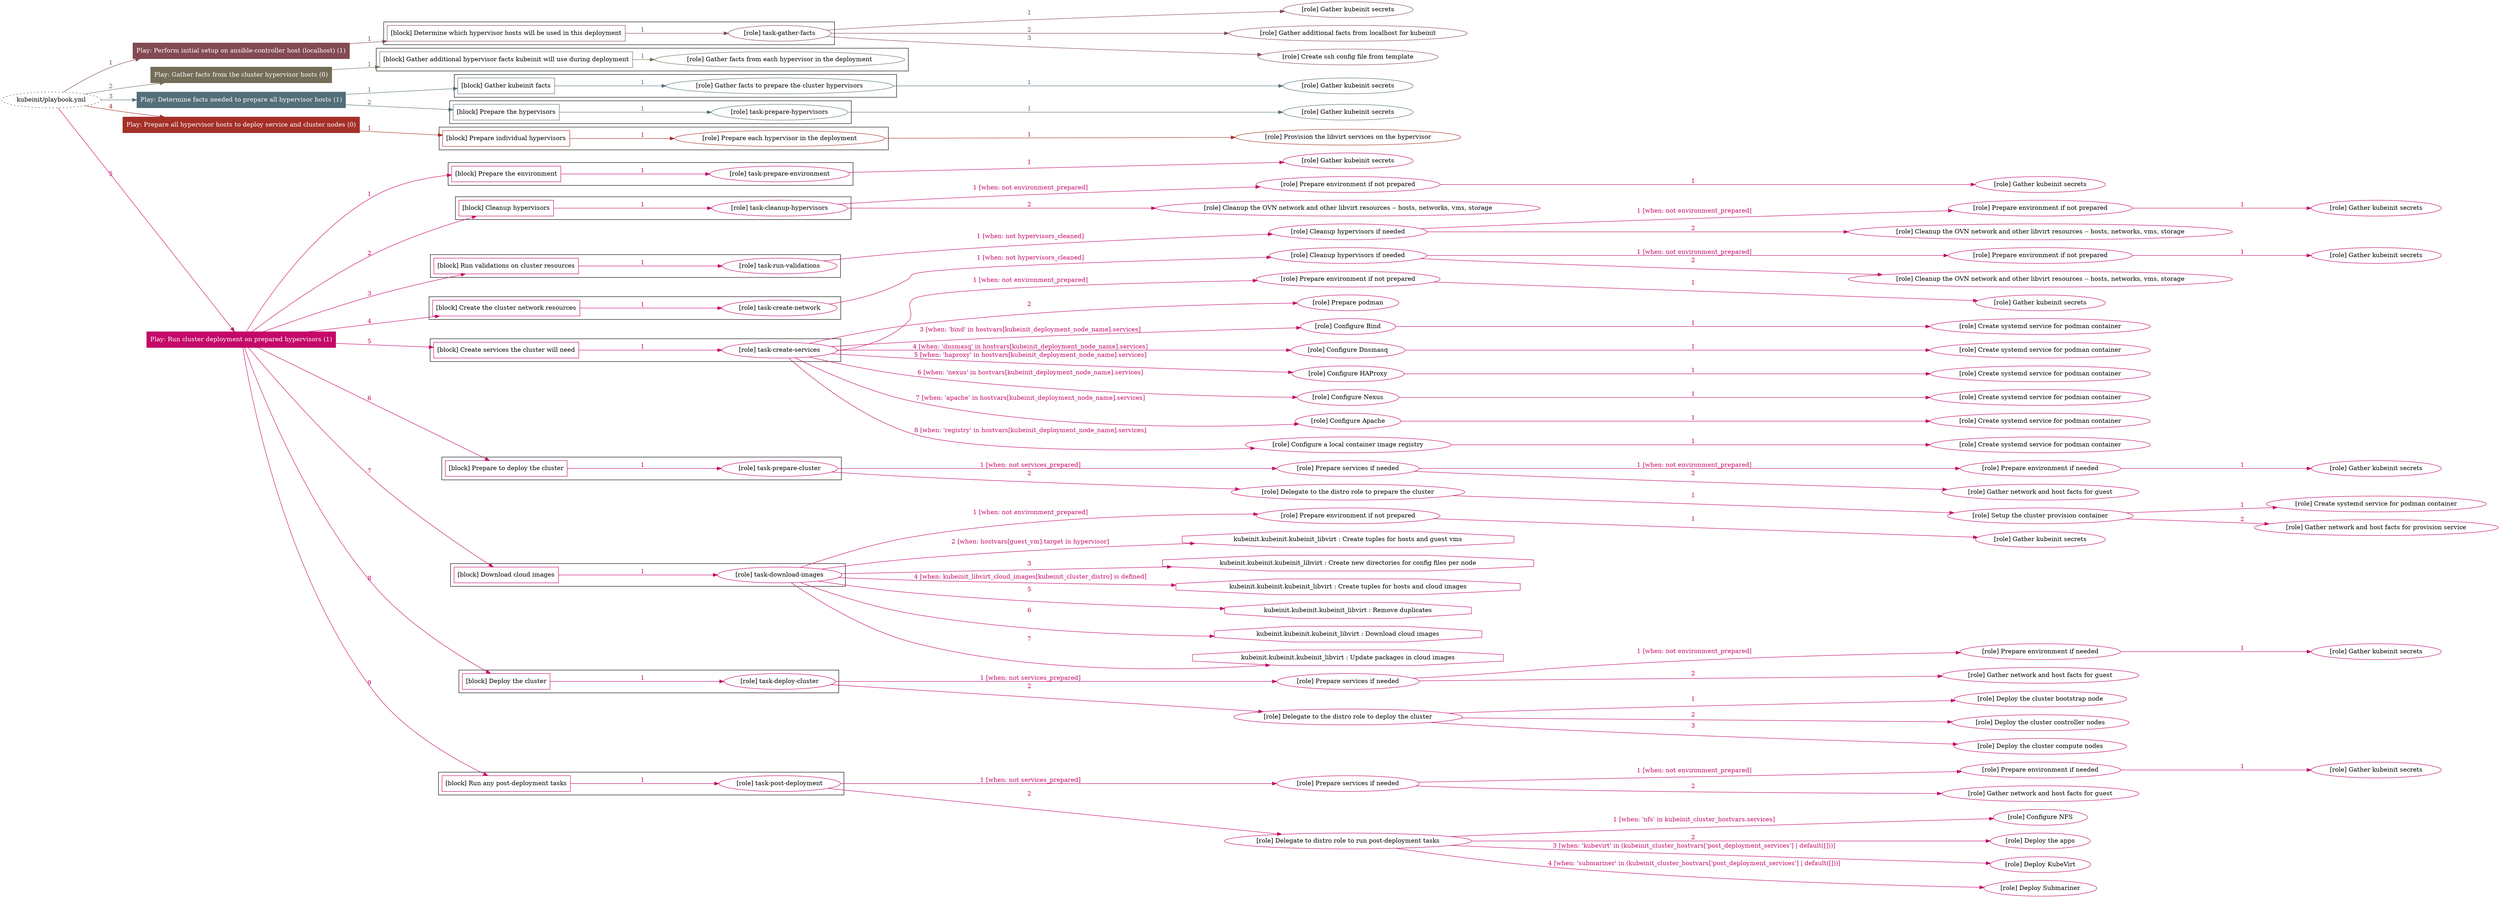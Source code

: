digraph {
	graph [concentrate=true ordering=in rankdir=LR ratio=fill]
	edge [esep=5 sep=10]
	"kubeinit/playbook.yml" [URL="/home/runner/work/kubeinit/kubeinit/kubeinit/playbook.yml" id=playbook_a8319658 style=dotted]
	play_ce2044de [label="Play: Perform initial setup on ansible-controller host (localhost) (1)" URL="/home/runner/work/kubeinit/kubeinit/kubeinit/playbook.yml" color="#824a52" fontcolor="#ffffff" id=play_ce2044de shape=box style=filled tooltip=localhost]
	"kubeinit/playbook.yml" -> play_ce2044de [label="1 " color="#824a52" fontcolor="#824a52" id=edge_8e8fc7b3 labeltooltip="1 " tooltip="1 "]
	subgraph "Gather kubeinit secrets" {
		role_154acb59 [label="[role] Gather kubeinit secrets" URL="/home/runner/.ansible/collections/ansible_collections/kubeinit/kubeinit/roles/kubeinit_prepare/tasks/build_hypervisors_group.yml" color="#824a52" id=role_154acb59 tooltip="Gather kubeinit secrets"]
	}
	subgraph "Gather additional facts from localhost for kubeinit" {
		role_2142cdc4 [label="[role] Gather additional facts from localhost for kubeinit" URL="/home/runner/.ansible/collections/ansible_collections/kubeinit/kubeinit/roles/kubeinit_prepare/tasks/build_hypervisors_group.yml" color="#824a52" id=role_2142cdc4 tooltip="Gather additional facts from localhost for kubeinit"]
	}
	subgraph "Create ssh config file from template" {
		role_c510638c [label="[role] Create ssh config file from template" URL="/home/runner/.ansible/collections/ansible_collections/kubeinit/kubeinit/roles/kubeinit_prepare/tasks/build_hypervisors_group.yml" color="#824a52" id=role_c510638c tooltip="Create ssh config file from template"]
	}
	subgraph "task-gather-facts" {
		role_179ae294 [label="[role] task-gather-facts" URL="/home/runner/work/kubeinit/kubeinit/kubeinit/playbook.yml" color="#824a52" id=role_179ae294 tooltip="task-gather-facts"]
		role_179ae294 -> role_154acb59 [label="1 " color="#824a52" fontcolor="#824a52" id=edge_28dcc471 labeltooltip="1 " tooltip="1 "]
		role_179ae294 -> role_2142cdc4 [label="2 " color="#824a52" fontcolor="#824a52" id=edge_727ce214 labeltooltip="2 " tooltip="2 "]
		role_179ae294 -> role_c510638c [label="3 " color="#824a52" fontcolor="#824a52" id=edge_dfc6981c labeltooltip="3 " tooltip="3 "]
	}
	subgraph "Play: Perform initial setup on ansible-controller host (localhost) (1)" {
		play_ce2044de -> block_f0dbaa6b [label=1 color="#824a52" fontcolor="#824a52" id=edge_ad22f305 labeltooltip=1 tooltip=1]
		subgraph cluster_block_f0dbaa6b {
			block_f0dbaa6b [label="[block] Determine which hypervisor hosts will be used in this deployment" URL="/home/runner/work/kubeinit/kubeinit/kubeinit/playbook.yml" color="#824a52" id=block_f0dbaa6b labeltooltip="Determine which hypervisor hosts will be used in this deployment" shape=box tooltip="Determine which hypervisor hosts will be used in this deployment"]
			block_f0dbaa6b -> role_179ae294 [label="1 " color="#824a52" fontcolor="#824a52" id=edge_9f761fff labeltooltip="1 " tooltip="1 "]
		}
	}
	play_2a5d3c04 [label="Play: Gather facts from the cluster hypervisor hosts (0)" URL="/home/runner/work/kubeinit/kubeinit/kubeinit/playbook.yml" color="#736d58" fontcolor="#ffffff" id=play_2a5d3c04 shape=box style=filled tooltip="Play: Gather facts from the cluster hypervisor hosts (0)"]
	"kubeinit/playbook.yml" -> play_2a5d3c04 [label="2 " color="#736d58" fontcolor="#736d58" id=edge_a93088ca labeltooltip="2 " tooltip="2 "]
	subgraph "Gather facts from each hypervisor in the deployment" {
		role_6cb91328 [label="[role] Gather facts from each hypervisor in the deployment" URL="/home/runner/work/kubeinit/kubeinit/kubeinit/playbook.yml" color="#736d58" id=role_6cb91328 tooltip="Gather facts from each hypervisor in the deployment"]
	}
	subgraph "Play: Gather facts from the cluster hypervisor hosts (0)" {
		play_2a5d3c04 -> block_9f47e522 [label=1 color="#736d58" fontcolor="#736d58" id=edge_2fe04a68 labeltooltip=1 tooltip=1]
		subgraph cluster_block_9f47e522 {
			block_9f47e522 [label="[block] Gather additional hypervisor facts kubeinit will use during deployment" URL="/home/runner/work/kubeinit/kubeinit/kubeinit/playbook.yml" color="#736d58" id=block_9f47e522 labeltooltip="Gather additional hypervisor facts kubeinit will use during deployment" shape=box tooltip="Gather additional hypervisor facts kubeinit will use during deployment"]
			block_9f47e522 -> role_6cb91328 [label="1 " color="#736d58" fontcolor="#736d58" id=edge_caf32636 labeltooltip="1 " tooltip="1 "]
		}
	}
	play_6b174697 [label="Play: Determine facts needed to prepare all hypervisor hosts (1)" URL="/home/runner/work/kubeinit/kubeinit/kubeinit/playbook.yml" color="#536f79" fontcolor="#ffffff" id=play_6b174697 shape=box style=filled tooltip=localhost]
	"kubeinit/playbook.yml" -> play_6b174697 [label="3 " color="#536f79" fontcolor="#536f79" id=edge_2b4d7ebf labeltooltip="3 " tooltip="3 "]
	subgraph "Gather kubeinit secrets" {
		role_c5af7490 [label="[role] Gather kubeinit secrets" URL="/home/runner/.ansible/collections/ansible_collections/kubeinit/kubeinit/roles/kubeinit_prepare/tasks/gather_kubeinit_facts.yml" color="#536f79" id=role_c5af7490 tooltip="Gather kubeinit secrets"]
	}
	subgraph "Gather facts to prepare the cluster hypervisors" {
		role_8397f008 [label="[role] Gather facts to prepare the cluster hypervisors" URL="/home/runner/work/kubeinit/kubeinit/kubeinit/playbook.yml" color="#536f79" id=role_8397f008 tooltip="Gather facts to prepare the cluster hypervisors"]
		role_8397f008 -> role_c5af7490 [label="1 " color="#536f79" fontcolor="#536f79" id=edge_701ad7ad labeltooltip="1 " tooltip="1 "]
	}
	subgraph "Gather kubeinit secrets" {
		role_8b384e0f [label="[role] Gather kubeinit secrets" URL="/home/runner/.ansible/collections/ansible_collections/kubeinit/kubeinit/roles/kubeinit_prepare/tasks/gather_kubeinit_facts.yml" color="#536f79" id=role_8b384e0f tooltip="Gather kubeinit secrets"]
	}
	subgraph "task-prepare-hypervisors" {
		role_4d5e2247 [label="[role] task-prepare-hypervisors" URL="/home/runner/work/kubeinit/kubeinit/kubeinit/playbook.yml" color="#536f79" id=role_4d5e2247 tooltip="task-prepare-hypervisors"]
		role_4d5e2247 -> role_8b384e0f [label="1 " color="#536f79" fontcolor="#536f79" id=edge_1c946c80 labeltooltip="1 " tooltip="1 "]
	}
	subgraph "Play: Determine facts needed to prepare all hypervisor hosts (1)" {
		play_6b174697 -> block_48ef286a [label=1 color="#536f79" fontcolor="#536f79" id=edge_235a7c99 labeltooltip=1 tooltip=1]
		subgraph cluster_block_48ef286a {
			block_48ef286a [label="[block] Gather kubeinit facts" URL="/home/runner/work/kubeinit/kubeinit/kubeinit/playbook.yml" color="#536f79" id=block_48ef286a labeltooltip="Gather kubeinit facts" shape=box tooltip="Gather kubeinit facts"]
			block_48ef286a -> role_8397f008 [label="1 " color="#536f79" fontcolor="#536f79" id=edge_cc8dd76d labeltooltip="1 " tooltip="1 "]
		}
		play_6b174697 -> block_1f33146d [label=2 color="#536f79" fontcolor="#536f79" id=edge_50e71080 labeltooltip=2 tooltip=2]
		subgraph cluster_block_1f33146d {
			block_1f33146d [label="[block] Prepare the hypervisors" URL="/home/runner/work/kubeinit/kubeinit/kubeinit/playbook.yml" color="#536f79" id=block_1f33146d labeltooltip="Prepare the hypervisors" shape=box tooltip="Prepare the hypervisors"]
			block_1f33146d -> role_4d5e2247 [label="1 " color="#536f79" fontcolor="#536f79" id=edge_66210ba2 labeltooltip="1 " tooltip="1 "]
		}
	}
	play_d2be0dc9 [label="Play: Prepare all hypervisor hosts to deploy service and cluster nodes (0)" URL="/home/runner/work/kubeinit/kubeinit/kubeinit/playbook.yml" color="#a43028" fontcolor="#ffffff" id=play_d2be0dc9 shape=box style=filled tooltip="Play: Prepare all hypervisor hosts to deploy service and cluster nodes (0)"]
	"kubeinit/playbook.yml" -> play_d2be0dc9 [label="4 " color="#a43028" fontcolor="#a43028" id=edge_4154f02c labeltooltip="4 " tooltip="4 "]
	subgraph "Provision the libvirt services on the hypervisor" {
		role_69637685 [label="[role] Provision the libvirt services on the hypervisor" URL="/home/runner/.ansible/collections/ansible_collections/kubeinit/kubeinit/roles/kubeinit_prepare/tasks/prepare_hypervisor.yml" color="#a43028" id=role_69637685 tooltip="Provision the libvirt services on the hypervisor"]
	}
	subgraph "Prepare each hypervisor in the deployment" {
		role_6142aead [label="[role] Prepare each hypervisor in the deployment" URL="/home/runner/work/kubeinit/kubeinit/kubeinit/playbook.yml" color="#a43028" id=role_6142aead tooltip="Prepare each hypervisor in the deployment"]
		role_6142aead -> role_69637685 [label="1 " color="#a43028" fontcolor="#a43028" id=edge_f4225f76 labeltooltip="1 " tooltip="1 "]
	}
	subgraph "Play: Prepare all hypervisor hosts to deploy service and cluster nodes (0)" {
		play_d2be0dc9 -> block_e9a5c2f8 [label=1 color="#a43028" fontcolor="#a43028" id=edge_7a84cd0c labeltooltip=1 tooltip=1]
		subgraph cluster_block_e9a5c2f8 {
			block_e9a5c2f8 [label="[block] Prepare individual hypervisors" URL="/home/runner/work/kubeinit/kubeinit/kubeinit/playbook.yml" color="#a43028" id=block_e9a5c2f8 labeltooltip="Prepare individual hypervisors" shape=box tooltip="Prepare individual hypervisors"]
			block_e9a5c2f8 -> role_6142aead [label="1 " color="#a43028" fontcolor="#a43028" id=edge_89ea091c labeltooltip="1 " tooltip="1 "]
		}
	}
	play_08a31c07 [label="Play: Run cluster deployment on prepared hypervisors (1)" URL="/home/runner/work/kubeinit/kubeinit/kubeinit/playbook.yml" color="#c40869" fontcolor="#ffffff" id=play_08a31c07 shape=box style=filled tooltip=localhost]
	"kubeinit/playbook.yml" -> play_08a31c07 [label="5 " color="#c40869" fontcolor="#c40869" id=edge_6b9d34bb labeltooltip="5 " tooltip="5 "]
	subgraph "Gather kubeinit secrets" {
		role_e310792b [label="[role] Gather kubeinit secrets" URL="/home/runner/.ansible/collections/ansible_collections/kubeinit/kubeinit/roles/kubeinit_prepare/tasks/gather_kubeinit_facts.yml" color="#c40869" id=role_e310792b tooltip="Gather kubeinit secrets"]
	}
	subgraph "task-prepare-environment" {
		role_1e28feb4 [label="[role] task-prepare-environment" URL="/home/runner/work/kubeinit/kubeinit/kubeinit/playbook.yml" color="#c40869" id=role_1e28feb4 tooltip="task-prepare-environment"]
		role_1e28feb4 -> role_e310792b [label="1 " color="#c40869" fontcolor="#c40869" id=edge_0cba9b41 labeltooltip="1 " tooltip="1 "]
	}
	subgraph "Gather kubeinit secrets" {
		role_9bdc3a7c [label="[role] Gather kubeinit secrets" URL="/home/runner/.ansible/collections/ansible_collections/kubeinit/kubeinit/roles/kubeinit_prepare/tasks/gather_kubeinit_facts.yml" color="#c40869" id=role_9bdc3a7c tooltip="Gather kubeinit secrets"]
	}
	subgraph "Prepare environment if not prepared" {
		role_242cf718 [label="[role] Prepare environment if not prepared" URL="/home/runner/.ansible/collections/ansible_collections/kubeinit/kubeinit/roles/kubeinit_prepare/tasks/cleanup_hypervisors.yml" color="#c40869" id=role_242cf718 tooltip="Prepare environment if not prepared"]
		role_242cf718 -> role_9bdc3a7c [label="1 " color="#c40869" fontcolor="#c40869" id=edge_479c0c56 labeltooltip="1 " tooltip="1 "]
	}
	subgraph "Cleanup the OVN network and other libvirt resources -- hosts, networks, vms, storage" {
		role_d249e1f6 [label="[role] Cleanup the OVN network and other libvirt resources -- hosts, networks, vms, storage" URL="/home/runner/.ansible/collections/ansible_collections/kubeinit/kubeinit/roles/kubeinit_prepare/tasks/cleanup_hypervisors.yml" color="#c40869" id=role_d249e1f6 tooltip="Cleanup the OVN network and other libvirt resources -- hosts, networks, vms, storage"]
	}
	subgraph "task-cleanup-hypervisors" {
		role_de1b7d41 [label="[role] task-cleanup-hypervisors" URL="/home/runner/work/kubeinit/kubeinit/kubeinit/playbook.yml" color="#c40869" id=role_de1b7d41 tooltip="task-cleanup-hypervisors"]
		role_de1b7d41 -> role_242cf718 [label="1 [when: not environment_prepared]" color="#c40869" fontcolor="#c40869" id=edge_62438613 labeltooltip="1 [when: not environment_prepared]" tooltip="1 [when: not environment_prepared]"]
		role_de1b7d41 -> role_d249e1f6 [label="2 " color="#c40869" fontcolor="#c40869" id=edge_61eb42b9 labeltooltip="2 " tooltip="2 "]
	}
	subgraph "Gather kubeinit secrets" {
		role_99d4d89b [label="[role] Gather kubeinit secrets" URL="/home/runner/.ansible/collections/ansible_collections/kubeinit/kubeinit/roles/kubeinit_prepare/tasks/gather_kubeinit_facts.yml" color="#c40869" id=role_99d4d89b tooltip="Gather kubeinit secrets"]
	}
	subgraph "Prepare environment if not prepared" {
		role_3ef7952e [label="[role] Prepare environment if not prepared" URL="/home/runner/.ansible/collections/ansible_collections/kubeinit/kubeinit/roles/kubeinit_prepare/tasks/cleanup_hypervisors.yml" color="#c40869" id=role_3ef7952e tooltip="Prepare environment if not prepared"]
		role_3ef7952e -> role_99d4d89b [label="1 " color="#c40869" fontcolor="#c40869" id=edge_5e099c54 labeltooltip="1 " tooltip="1 "]
	}
	subgraph "Cleanup the OVN network and other libvirt resources -- hosts, networks, vms, storage" {
		role_e129d252 [label="[role] Cleanup the OVN network and other libvirt resources -- hosts, networks, vms, storage" URL="/home/runner/.ansible/collections/ansible_collections/kubeinit/kubeinit/roles/kubeinit_prepare/tasks/cleanup_hypervisors.yml" color="#c40869" id=role_e129d252 tooltip="Cleanup the OVN network and other libvirt resources -- hosts, networks, vms, storage"]
	}
	subgraph "Cleanup hypervisors if needed" {
		role_fca51dc4 [label="[role] Cleanup hypervisors if needed" URL="/home/runner/.ansible/collections/ansible_collections/kubeinit/kubeinit/roles/kubeinit_validations/tasks/main.yml" color="#c40869" id=role_fca51dc4 tooltip="Cleanup hypervisors if needed"]
		role_fca51dc4 -> role_3ef7952e [label="1 [when: not environment_prepared]" color="#c40869" fontcolor="#c40869" id=edge_77f0c025 labeltooltip="1 [when: not environment_prepared]" tooltip="1 [when: not environment_prepared]"]
		role_fca51dc4 -> role_e129d252 [label="2 " color="#c40869" fontcolor="#c40869" id=edge_31b66d30 labeltooltip="2 " tooltip="2 "]
	}
	subgraph "task-run-validations" {
		role_23281e7d [label="[role] task-run-validations" URL="/home/runner/work/kubeinit/kubeinit/kubeinit/playbook.yml" color="#c40869" id=role_23281e7d tooltip="task-run-validations"]
		role_23281e7d -> role_fca51dc4 [label="1 [when: not hypervisors_cleaned]" color="#c40869" fontcolor="#c40869" id=edge_35e42dcd labeltooltip="1 [when: not hypervisors_cleaned]" tooltip="1 [when: not hypervisors_cleaned]"]
	}
	subgraph "Gather kubeinit secrets" {
		role_0c7e0f8e [label="[role] Gather kubeinit secrets" URL="/home/runner/.ansible/collections/ansible_collections/kubeinit/kubeinit/roles/kubeinit_prepare/tasks/gather_kubeinit_facts.yml" color="#c40869" id=role_0c7e0f8e tooltip="Gather kubeinit secrets"]
	}
	subgraph "Prepare environment if not prepared" {
		role_47b3fbbb [label="[role] Prepare environment if not prepared" URL="/home/runner/.ansible/collections/ansible_collections/kubeinit/kubeinit/roles/kubeinit_prepare/tasks/cleanup_hypervisors.yml" color="#c40869" id=role_47b3fbbb tooltip="Prepare environment if not prepared"]
		role_47b3fbbb -> role_0c7e0f8e [label="1 " color="#c40869" fontcolor="#c40869" id=edge_ef41a47f labeltooltip="1 " tooltip="1 "]
	}
	subgraph "Cleanup the OVN network and other libvirt resources -- hosts, networks, vms, storage" {
		role_13ff6315 [label="[role] Cleanup the OVN network and other libvirt resources -- hosts, networks, vms, storage" URL="/home/runner/.ansible/collections/ansible_collections/kubeinit/kubeinit/roles/kubeinit_prepare/tasks/cleanup_hypervisors.yml" color="#c40869" id=role_13ff6315 tooltip="Cleanup the OVN network and other libvirt resources -- hosts, networks, vms, storage"]
	}
	subgraph "Cleanup hypervisors if needed" {
		role_5ecc974d [label="[role] Cleanup hypervisors if needed" URL="/home/runner/.ansible/collections/ansible_collections/kubeinit/kubeinit/roles/kubeinit_libvirt/tasks/create_network.yml" color="#c40869" id=role_5ecc974d tooltip="Cleanup hypervisors if needed"]
		role_5ecc974d -> role_47b3fbbb [label="1 [when: not environment_prepared]" color="#c40869" fontcolor="#c40869" id=edge_cb5adc95 labeltooltip="1 [when: not environment_prepared]" tooltip="1 [when: not environment_prepared]"]
		role_5ecc974d -> role_13ff6315 [label="2 " color="#c40869" fontcolor="#c40869" id=edge_e52ae63d labeltooltip="2 " tooltip="2 "]
	}
	subgraph "task-create-network" {
		role_c5675e82 [label="[role] task-create-network" URL="/home/runner/work/kubeinit/kubeinit/kubeinit/playbook.yml" color="#c40869" id=role_c5675e82 tooltip="task-create-network"]
		role_c5675e82 -> role_5ecc974d [label="1 [when: not hypervisors_cleaned]" color="#c40869" fontcolor="#c40869" id=edge_88503303 labeltooltip="1 [when: not hypervisors_cleaned]" tooltip="1 [when: not hypervisors_cleaned]"]
	}
	subgraph "Gather kubeinit secrets" {
		role_88f99e12 [label="[role] Gather kubeinit secrets" URL="/home/runner/.ansible/collections/ansible_collections/kubeinit/kubeinit/roles/kubeinit_prepare/tasks/gather_kubeinit_facts.yml" color="#c40869" id=role_88f99e12 tooltip="Gather kubeinit secrets"]
	}
	subgraph "Prepare environment if not prepared" {
		role_4b8aa283 [label="[role] Prepare environment if not prepared" URL="/home/runner/.ansible/collections/ansible_collections/kubeinit/kubeinit/roles/kubeinit_services/tasks/main.yml" color="#c40869" id=role_4b8aa283 tooltip="Prepare environment if not prepared"]
		role_4b8aa283 -> role_88f99e12 [label="1 " color="#c40869" fontcolor="#c40869" id=edge_c23abafe labeltooltip="1 " tooltip="1 "]
	}
	subgraph "Prepare podman" {
		role_cbfeef13 [label="[role] Prepare podman" URL="/home/runner/.ansible/collections/ansible_collections/kubeinit/kubeinit/roles/kubeinit_services/tasks/00_create_service_pod.yml" color="#c40869" id=role_cbfeef13 tooltip="Prepare podman"]
	}
	subgraph "Create systemd service for podman container" {
		role_848582f9 [label="[role] Create systemd service for podman container" URL="/home/runner/.ansible/collections/ansible_collections/kubeinit/kubeinit/roles/kubeinit_bind/tasks/main.yml" color="#c40869" id=role_848582f9 tooltip="Create systemd service for podman container"]
	}
	subgraph "Configure Bind" {
		role_c292b92d [label="[role] Configure Bind" URL="/home/runner/.ansible/collections/ansible_collections/kubeinit/kubeinit/roles/kubeinit_services/tasks/start_services_containers.yml" color="#c40869" id=role_c292b92d tooltip="Configure Bind"]
		role_c292b92d -> role_848582f9 [label="1 " color="#c40869" fontcolor="#c40869" id=edge_48cb0688 labeltooltip="1 " tooltip="1 "]
	}
	subgraph "Create systemd service for podman container" {
		role_e2079eb8 [label="[role] Create systemd service for podman container" URL="/home/runner/.ansible/collections/ansible_collections/kubeinit/kubeinit/roles/kubeinit_dnsmasq/tasks/main.yml" color="#c40869" id=role_e2079eb8 tooltip="Create systemd service for podman container"]
	}
	subgraph "Configure Dnsmasq" {
		role_92220c69 [label="[role] Configure Dnsmasq" URL="/home/runner/.ansible/collections/ansible_collections/kubeinit/kubeinit/roles/kubeinit_services/tasks/start_services_containers.yml" color="#c40869" id=role_92220c69 tooltip="Configure Dnsmasq"]
		role_92220c69 -> role_e2079eb8 [label="1 " color="#c40869" fontcolor="#c40869" id=edge_2826fae7 labeltooltip="1 " tooltip="1 "]
	}
	subgraph "Create systemd service for podman container" {
		role_4dbb90f0 [label="[role] Create systemd service for podman container" URL="/home/runner/.ansible/collections/ansible_collections/kubeinit/kubeinit/roles/kubeinit_haproxy/tasks/main.yml" color="#c40869" id=role_4dbb90f0 tooltip="Create systemd service for podman container"]
	}
	subgraph "Configure HAProxy" {
		role_311bfd5e [label="[role] Configure HAProxy" URL="/home/runner/.ansible/collections/ansible_collections/kubeinit/kubeinit/roles/kubeinit_services/tasks/start_services_containers.yml" color="#c40869" id=role_311bfd5e tooltip="Configure HAProxy"]
		role_311bfd5e -> role_4dbb90f0 [label="1 " color="#c40869" fontcolor="#c40869" id=edge_4f283481 labeltooltip="1 " tooltip="1 "]
	}
	subgraph "Create systemd service for podman container" {
		role_3f972079 [label="[role] Create systemd service for podman container" URL="/home/runner/.ansible/collections/ansible_collections/kubeinit/kubeinit/roles/kubeinit_nexus/tasks/main.yml" color="#c40869" id=role_3f972079 tooltip="Create systemd service for podman container"]
	}
	subgraph "Configure Nexus" {
		role_35303992 [label="[role] Configure Nexus" URL="/home/runner/.ansible/collections/ansible_collections/kubeinit/kubeinit/roles/kubeinit_services/tasks/start_services_containers.yml" color="#c40869" id=role_35303992 tooltip="Configure Nexus"]
		role_35303992 -> role_3f972079 [label="1 " color="#c40869" fontcolor="#c40869" id=edge_7e990114 labeltooltip="1 " tooltip="1 "]
	}
	subgraph "Create systemd service for podman container" {
		role_ef068381 [label="[role] Create systemd service for podman container" URL="/home/runner/.ansible/collections/ansible_collections/kubeinit/kubeinit/roles/kubeinit_apache/tasks/main.yml" color="#c40869" id=role_ef068381 tooltip="Create systemd service for podman container"]
	}
	subgraph "Configure Apache" {
		role_020a4edc [label="[role] Configure Apache" URL="/home/runner/.ansible/collections/ansible_collections/kubeinit/kubeinit/roles/kubeinit_services/tasks/start_services_containers.yml" color="#c40869" id=role_020a4edc tooltip="Configure Apache"]
		role_020a4edc -> role_ef068381 [label="1 " color="#c40869" fontcolor="#c40869" id=edge_b4c7e264 labeltooltip="1 " tooltip="1 "]
	}
	subgraph "Create systemd service for podman container" {
		role_91f34fd1 [label="[role] Create systemd service for podman container" URL="/home/runner/.ansible/collections/ansible_collections/kubeinit/kubeinit/roles/kubeinit_registry/tasks/main.yml" color="#c40869" id=role_91f34fd1 tooltip="Create systemd service for podman container"]
	}
	subgraph "Configure a local container image registry" {
		role_c6bcf898 [label="[role] Configure a local container image registry" URL="/home/runner/.ansible/collections/ansible_collections/kubeinit/kubeinit/roles/kubeinit_services/tasks/start_services_containers.yml" color="#c40869" id=role_c6bcf898 tooltip="Configure a local container image registry"]
		role_c6bcf898 -> role_91f34fd1 [label="1 " color="#c40869" fontcolor="#c40869" id=edge_abfce261 labeltooltip="1 " tooltip="1 "]
	}
	subgraph "task-create-services" {
		role_b4a587d8 [label="[role] task-create-services" URL="/home/runner/work/kubeinit/kubeinit/kubeinit/playbook.yml" color="#c40869" id=role_b4a587d8 tooltip="task-create-services"]
		role_b4a587d8 -> role_4b8aa283 [label="1 [when: not environment_prepared]" color="#c40869" fontcolor="#c40869" id=edge_55d6f397 labeltooltip="1 [when: not environment_prepared]" tooltip="1 [when: not environment_prepared]"]
		role_b4a587d8 -> role_cbfeef13 [label="2 " color="#c40869" fontcolor="#c40869" id=edge_cad10028 labeltooltip="2 " tooltip="2 "]
		role_b4a587d8 -> role_c292b92d [label="3 [when: 'bind' in hostvars[kubeinit_deployment_node_name].services]" color="#c40869" fontcolor="#c40869" id=edge_9a6d9e2a labeltooltip="3 [when: 'bind' in hostvars[kubeinit_deployment_node_name].services]" tooltip="3 [when: 'bind' in hostvars[kubeinit_deployment_node_name].services]"]
		role_b4a587d8 -> role_92220c69 [label="4 [when: 'dnsmasq' in hostvars[kubeinit_deployment_node_name].services]" color="#c40869" fontcolor="#c40869" id=edge_ca4f3f26 labeltooltip="4 [when: 'dnsmasq' in hostvars[kubeinit_deployment_node_name].services]" tooltip="4 [when: 'dnsmasq' in hostvars[kubeinit_deployment_node_name].services]"]
		role_b4a587d8 -> role_311bfd5e [label="5 [when: 'haproxy' in hostvars[kubeinit_deployment_node_name].services]" color="#c40869" fontcolor="#c40869" id=edge_f6bf5a57 labeltooltip="5 [when: 'haproxy' in hostvars[kubeinit_deployment_node_name].services]" tooltip="5 [when: 'haproxy' in hostvars[kubeinit_deployment_node_name].services]"]
		role_b4a587d8 -> role_35303992 [label="6 [when: 'nexus' in hostvars[kubeinit_deployment_node_name].services]" color="#c40869" fontcolor="#c40869" id=edge_9d2cb936 labeltooltip="6 [when: 'nexus' in hostvars[kubeinit_deployment_node_name].services]" tooltip="6 [when: 'nexus' in hostvars[kubeinit_deployment_node_name].services]"]
		role_b4a587d8 -> role_020a4edc [label="7 [when: 'apache' in hostvars[kubeinit_deployment_node_name].services]" color="#c40869" fontcolor="#c40869" id=edge_8ec0aacc labeltooltip="7 [when: 'apache' in hostvars[kubeinit_deployment_node_name].services]" tooltip="7 [when: 'apache' in hostvars[kubeinit_deployment_node_name].services]"]
		role_b4a587d8 -> role_c6bcf898 [label="8 [when: 'registry' in hostvars[kubeinit_deployment_node_name].services]" color="#c40869" fontcolor="#c40869" id=edge_254d0cc0 labeltooltip="8 [when: 'registry' in hostvars[kubeinit_deployment_node_name].services]" tooltip="8 [when: 'registry' in hostvars[kubeinit_deployment_node_name].services]"]
	}
	subgraph "Gather kubeinit secrets" {
		role_e545c6ee [label="[role] Gather kubeinit secrets" URL="/home/runner/.ansible/collections/ansible_collections/kubeinit/kubeinit/roles/kubeinit_prepare/tasks/gather_kubeinit_facts.yml" color="#c40869" id=role_e545c6ee tooltip="Gather kubeinit secrets"]
	}
	subgraph "Prepare environment if needed" {
		role_25223fa0 [label="[role] Prepare environment if needed" URL="/home/runner/.ansible/collections/ansible_collections/kubeinit/kubeinit/roles/kubeinit_services/tasks/prepare_services.yml" color="#c40869" id=role_25223fa0 tooltip="Prepare environment if needed"]
		role_25223fa0 -> role_e545c6ee [label="1 " color="#c40869" fontcolor="#c40869" id=edge_964fe4b9 labeltooltip="1 " tooltip="1 "]
	}
	subgraph "Gather network and host facts for guest" {
		role_fa1bfd1b [label="[role] Gather network and host facts for guest" URL="/home/runner/.ansible/collections/ansible_collections/kubeinit/kubeinit/roles/kubeinit_services/tasks/prepare_services.yml" color="#c40869" id=role_fa1bfd1b tooltip="Gather network and host facts for guest"]
	}
	subgraph "Prepare services if needed" {
		role_a70aaae6 [label="[role] Prepare services if needed" URL="/home/runner/.ansible/collections/ansible_collections/kubeinit/kubeinit/roles/kubeinit_prepare/tasks/prepare_cluster.yml" color="#c40869" id=role_a70aaae6 tooltip="Prepare services if needed"]
		role_a70aaae6 -> role_25223fa0 [label="1 [when: not environment_prepared]" color="#c40869" fontcolor="#c40869" id=edge_4b8834fc labeltooltip="1 [when: not environment_prepared]" tooltip="1 [when: not environment_prepared]"]
		role_a70aaae6 -> role_fa1bfd1b [label="2 " color="#c40869" fontcolor="#c40869" id=edge_88b82e7c labeltooltip="2 " tooltip="2 "]
	}
	subgraph "Create systemd service for podman container" {
		role_03ce6d51 [label="[role] Create systemd service for podman container" URL="/home/runner/.ansible/collections/ansible_collections/kubeinit/kubeinit/roles/kubeinit_services/tasks/create_provision_container.yml" color="#c40869" id=role_03ce6d51 tooltip="Create systemd service for podman container"]
	}
	subgraph "Gather network and host facts for provision service" {
		role_556f1993 [label="[role] Gather network and host facts for provision service" URL="/home/runner/.ansible/collections/ansible_collections/kubeinit/kubeinit/roles/kubeinit_services/tasks/create_provision_container.yml" color="#c40869" id=role_556f1993 tooltip="Gather network and host facts for provision service"]
	}
	subgraph "Setup the cluster provision container" {
		role_6bb181bf [label="[role] Setup the cluster provision container" URL="/home/runner/.ansible/collections/ansible_collections/kubeinit/kubeinit/roles/kubeinit_okd/tasks/prepare_cluster.yml" color="#c40869" id=role_6bb181bf tooltip="Setup the cluster provision container"]
		role_6bb181bf -> role_03ce6d51 [label="1 " color="#c40869" fontcolor="#c40869" id=edge_7834c8d1 labeltooltip="1 " tooltip="1 "]
		role_6bb181bf -> role_556f1993 [label="2 " color="#c40869" fontcolor="#c40869" id=edge_b170599f labeltooltip="2 " tooltip="2 "]
	}
	subgraph "Delegate to the distro role to prepare the cluster" {
		role_35a9a727 [label="[role] Delegate to the distro role to prepare the cluster" URL="/home/runner/.ansible/collections/ansible_collections/kubeinit/kubeinit/roles/kubeinit_prepare/tasks/prepare_cluster.yml" color="#c40869" id=role_35a9a727 tooltip="Delegate to the distro role to prepare the cluster"]
		role_35a9a727 -> role_6bb181bf [label="1 " color="#c40869" fontcolor="#c40869" id=edge_dcef4181 labeltooltip="1 " tooltip="1 "]
	}
	subgraph "task-prepare-cluster" {
		role_d089569b [label="[role] task-prepare-cluster" URL="/home/runner/work/kubeinit/kubeinit/kubeinit/playbook.yml" color="#c40869" id=role_d089569b tooltip="task-prepare-cluster"]
		role_d089569b -> role_a70aaae6 [label="1 [when: not services_prepared]" color="#c40869" fontcolor="#c40869" id=edge_3147f427 labeltooltip="1 [when: not services_prepared]" tooltip="1 [when: not services_prepared]"]
		role_d089569b -> role_35a9a727 [label="2 " color="#c40869" fontcolor="#c40869" id=edge_d3cf363d labeltooltip="2 " tooltip="2 "]
	}
	subgraph "Gather kubeinit secrets" {
		role_8e91b62a [label="[role] Gather kubeinit secrets" URL="/home/runner/.ansible/collections/ansible_collections/kubeinit/kubeinit/roles/kubeinit_prepare/tasks/gather_kubeinit_facts.yml" color="#c40869" id=role_8e91b62a tooltip="Gather kubeinit secrets"]
	}
	subgraph "Prepare environment if not prepared" {
		role_7a034fae [label="[role] Prepare environment if not prepared" URL="/home/runner/.ansible/collections/ansible_collections/kubeinit/kubeinit/roles/kubeinit_libvirt/tasks/download_cloud_images.yml" color="#c40869" id=role_7a034fae tooltip="Prepare environment if not prepared"]
		role_7a034fae -> role_8e91b62a [label="1 " color="#c40869" fontcolor="#c40869" id=edge_0ea60cb2 labeltooltip="1 " tooltip="1 "]
	}
	subgraph "task-download-images" {
		role_44a43c8f [label="[role] task-download-images" URL="/home/runner/work/kubeinit/kubeinit/kubeinit/playbook.yml" color="#c40869" id=role_44a43c8f tooltip="task-download-images"]
		role_44a43c8f -> role_7a034fae [label="1 [when: not environment_prepared]" color="#c40869" fontcolor="#c40869" id=edge_9585101a labeltooltip="1 [when: not environment_prepared]" tooltip="1 [when: not environment_prepared]"]
		task_64adf201 [label="kubeinit.kubeinit.kubeinit_libvirt : Create tuples for hosts and guest vms" URL="/home/runner/.ansible/collections/ansible_collections/kubeinit/kubeinit/roles/kubeinit_libvirt/tasks/download_cloud_images.yml" color="#c40869" id=task_64adf201 shape=octagon tooltip="kubeinit.kubeinit.kubeinit_libvirt : Create tuples for hosts and guest vms"]
		role_44a43c8f -> task_64adf201 [label="2 [when: hostvars[guest_vm].target in hypervisor]" color="#c40869" fontcolor="#c40869" id=edge_ff7b0f2e labeltooltip="2 [when: hostvars[guest_vm].target in hypervisor]" tooltip="2 [when: hostvars[guest_vm].target in hypervisor]"]
		task_6d29a4e7 [label="kubeinit.kubeinit.kubeinit_libvirt : Create new directories for config files per node" URL="/home/runner/.ansible/collections/ansible_collections/kubeinit/kubeinit/roles/kubeinit_libvirt/tasks/download_cloud_images.yml" color="#c40869" id=task_6d29a4e7 shape=octagon tooltip="kubeinit.kubeinit.kubeinit_libvirt : Create new directories for config files per node"]
		role_44a43c8f -> task_6d29a4e7 [label="3 " color="#c40869" fontcolor="#c40869" id=edge_86a37423 labeltooltip="3 " tooltip="3 "]
		task_f984ddf3 [label="kubeinit.kubeinit.kubeinit_libvirt : Create tuples for hosts and cloud images" URL="/home/runner/.ansible/collections/ansible_collections/kubeinit/kubeinit/roles/kubeinit_libvirt/tasks/download_cloud_images.yml" color="#c40869" id=task_f984ddf3 shape=octagon tooltip="kubeinit.kubeinit.kubeinit_libvirt : Create tuples for hosts and cloud images"]
		role_44a43c8f -> task_f984ddf3 [label="4 [when: kubeinit_libvirt_cloud_images[kubeinit_cluster_distro] is defined]" color="#c40869" fontcolor="#c40869" id=edge_ca72529a labeltooltip="4 [when: kubeinit_libvirt_cloud_images[kubeinit_cluster_distro] is defined]" tooltip="4 [when: kubeinit_libvirt_cloud_images[kubeinit_cluster_distro] is defined]"]
		task_b62ce9d0 [label="kubeinit.kubeinit.kubeinit_libvirt : Remove duplicates" URL="/home/runner/.ansible/collections/ansible_collections/kubeinit/kubeinit/roles/kubeinit_libvirt/tasks/download_cloud_images.yml" color="#c40869" id=task_b62ce9d0 shape=octagon tooltip="kubeinit.kubeinit.kubeinit_libvirt : Remove duplicates"]
		role_44a43c8f -> task_b62ce9d0 [label="5 " color="#c40869" fontcolor="#c40869" id=edge_4dc25caa labeltooltip="5 " tooltip="5 "]
		task_3371acc4 [label="kubeinit.kubeinit.kubeinit_libvirt : Download cloud images" URL="/home/runner/.ansible/collections/ansible_collections/kubeinit/kubeinit/roles/kubeinit_libvirt/tasks/download_cloud_images.yml" color="#c40869" id=task_3371acc4 shape=octagon tooltip="kubeinit.kubeinit.kubeinit_libvirt : Download cloud images"]
		role_44a43c8f -> task_3371acc4 [label="6 " color="#c40869" fontcolor="#c40869" id=edge_1b0972b2 labeltooltip="6 " tooltip="6 "]
		task_ae305392 [label="kubeinit.kubeinit.kubeinit_libvirt : Update packages in cloud images" URL="/home/runner/.ansible/collections/ansible_collections/kubeinit/kubeinit/roles/kubeinit_libvirt/tasks/download_cloud_images.yml" color="#c40869" id=task_ae305392 shape=octagon tooltip="kubeinit.kubeinit.kubeinit_libvirt : Update packages in cloud images"]
		role_44a43c8f -> task_ae305392 [label="7 " color="#c40869" fontcolor="#c40869" id=edge_c55fae73 labeltooltip="7 " tooltip="7 "]
	}
	subgraph "Gather kubeinit secrets" {
		role_d4d87f75 [label="[role] Gather kubeinit secrets" URL="/home/runner/.ansible/collections/ansible_collections/kubeinit/kubeinit/roles/kubeinit_prepare/tasks/gather_kubeinit_facts.yml" color="#c40869" id=role_d4d87f75 tooltip="Gather kubeinit secrets"]
	}
	subgraph "Prepare environment if needed" {
		role_97bb5dbe [label="[role] Prepare environment if needed" URL="/home/runner/.ansible/collections/ansible_collections/kubeinit/kubeinit/roles/kubeinit_services/tasks/prepare_services.yml" color="#c40869" id=role_97bb5dbe tooltip="Prepare environment if needed"]
		role_97bb5dbe -> role_d4d87f75 [label="1 " color="#c40869" fontcolor="#c40869" id=edge_9dee9c7e labeltooltip="1 " tooltip="1 "]
	}
	subgraph "Gather network and host facts for guest" {
		role_53a629e3 [label="[role] Gather network and host facts for guest" URL="/home/runner/.ansible/collections/ansible_collections/kubeinit/kubeinit/roles/kubeinit_services/tasks/prepare_services.yml" color="#c40869" id=role_53a629e3 tooltip="Gather network and host facts for guest"]
	}
	subgraph "Prepare services if needed" {
		role_168ef627 [label="[role] Prepare services if needed" URL="/home/runner/.ansible/collections/ansible_collections/kubeinit/kubeinit/roles/kubeinit_prepare/tasks/deploy_cluster.yml" color="#c40869" id=role_168ef627 tooltip="Prepare services if needed"]
		role_168ef627 -> role_97bb5dbe [label="1 [when: not environment_prepared]" color="#c40869" fontcolor="#c40869" id=edge_1d492506 labeltooltip="1 [when: not environment_prepared]" tooltip="1 [when: not environment_prepared]"]
		role_168ef627 -> role_53a629e3 [label="2 " color="#c40869" fontcolor="#c40869" id=edge_1818da48 labeltooltip="2 " tooltip="2 "]
	}
	subgraph "Deploy the cluster bootstrap node" {
		role_6670d2c4 [label="[role] Deploy the cluster bootstrap node" URL="/home/runner/.ansible/collections/ansible_collections/kubeinit/kubeinit/roles/kubeinit_okd/tasks/main.yml" color="#c40869" id=role_6670d2c4 tooltip="Deploy the cluster bootstrap node"]
	}
	subgraph "Deploy the cluster controller nodes" {
		role_c1412efe [label="[role] Deploy the cluster controller nodes" URL="/home/runner/.ansible/collections/ansible_collections/kubeinit/kubeinit/roles/kubeinit_okd/tasks/main.yml" color="#c40869" id=role_c1412efe tooltip="Deploy the cluster controller nodes"]
	}
	subgraph "Deploy the cluster compute nodes" {
		role_7e5e99a0 [label="[role] Deploy the cluster compute nodes" URL="/home/runner/.ansible/collections/ansible_collections/kubeinit/kubeinit/roles/kubeinit_okd/tasks/main.yml" color="#c40869" id=role_7e5e99a0 tooltip="Deploy the cluster compute nodes"]
	}
	subgraph "Delegate to the distro role to deploy the cluster" {
		role_4b6d2542 [label="[role] Delegate to the distro role to deploy the cluster" URL="/home/runner/.ansible/collections/ansible_collections/kubeinit/kubeinit/roles/kubeinit_prepare/tasks/deploy_cluster.yml" color="#c40869" id=role_4b6d2542 tooltip="Delegate to the distro role to deploy the cluster"]
		role_4b6d2542 -> role_6670d2c4 [label="1 " color="#c40869" fontcolor="#c40869" id=edge_9a7abd01 labeltooltip="1 " tooltip="1 "]
		role_4b6d2542 -> role_c1412efe [label="2 " color="#c40869" fontcolor="#c40869" id=edge_ed9ea322 labeltooltip="2 " tooltip="2 "]
		role_4b6d2542 -> role_7e5e99a0 [label="3 " color="#c40869" fontcolor="#c40869" id=edge_315e0d0f labeltooltip="3 " tooltip="3 "]
	}
	subgraph "task-deploy-cluster" {
		role_96dd434c [label="[role] task-deploy-cluster" URL="/home/runner/work/kubeinit/kubeinit/kubeinit/playbook.yml" color="#c40869" id=role_96dd434c tooltip="task-deploy-cluster"]
		role_96dd434c -> role_168ef627 [label="1 [when: not services_prepared]" color="#c40869" fontcolor="#c40869" id=edge_4b388abf labeltooltip="1 [when: not services_prepared]" tooltip="1 [when: not services_prepared]"]
		role_96dd434c -> role_4b6d2542 [label="2 " color="#c40869" fontcolor="#c40869" id=edge_c2b46905 labeltooltip="2 " tooltip="2 "]
	}
	subgraph "Gather kubeinit secrets" {
		role_0940535c [label="[role] Gather kubeinit secrets" URL="/home/runner/.ansible/collections/ansible_collections/kubeinit/kubeinit/roles/kubeinit_prepare/tasks/gather_kubeinit_facts.yml" color="#c40869" id=role_0940535c tooltip="Gather kubeinit secrets"]
	}
	subgraph "Prepare environment if needed" {
		role_438cce62 [label="[role] Prepare environment if needed" URL="/home/runner/.ansible/collections/ansible_collections/kubeinit/kubeinit/roles/kubeinit_services/tasks/prepare_services.yml" color="#c40869" id=role_438cce62 tooltip="Prepare environment if needed"]
		role_438cce62 -> role_0940535c [label="1 " color="#c40869" fontcolor="#c40869" id=edge_a692fcf4 labeltooltip="1 " tooltip="1 "]
	}
	subgraph "Gather network and host facts for guest" {
		role_d94dee89 [label="[role] Gather network and host facts for guest" URL="/home/runner/.ansible/collections/ansible_collections/kubeinit/kubeinit/roles/kubeinit_services/tasks/prepare_services.yml" color="#c40869" id=role_d94dee89 tooltip="Gather network and host facts for guest"]
	}
	subgraph "Prepare services if needed" {
		role_ee084c32 [label="[role] Prepare services if needed" URL="/home/runner/.ansible/collections/ansible_collections/kubeinit/kubeinit/roles/kubeinit_prepare/tasks/post_deployment.yml" color="#c40869" id=role_ee084c32 tooltip="Prepare services if needed"]
		role_ee084c32 -> role_438cce62 [label="1 [when: not environment_prepared]" color="#c40869" fontcolor="#c40869" id=edge_2ba745c6 labeltooltip="1 [when: not environment_prepared]" tooltip="1 [when: not environment_prepared]"]
		role_ee084c32 -> role_d94dee89 [label="2 " color="#c40869" fontcolor="#c40869" id=edge_ccd260ec labeltooltip="2 " tooltip="2 "]
	}
	subgraph "Configure NFS" {
		role_270d6ce0 [label="[role] Configure NFS" URL="/home/runner/.ansible/collections/ansible_collections/kubeinit/kubeinit/roles/kubeinit_okd/tasks/post_deployment_tasks.yml" color="#c40869" id=role_270d6ce0 tooltip="Configure NFS"]
	}
	subgraph "Deploy the apps" {
		role_13c28c3e [label="[role] Deploy the apps" URL="/home/runner/.ansible/collections/ansible_collections/kubeinit/kubeinit/roles/kubeinit_okd/tasks/post_deployment_tasks.yml" color="#c40869" id=role_13c28c3e tooltip="Deploy the apps"]
	}
	subgraph "Deploy KubeVirt" {
		role_810f721d [label="[role] Deploy KubeVirt" URL="/home/runner/.ansible/collections/ansible_collections/kubeinit/kubeinit/roles/kubeinit_okd/tasks/post_deployment_tasks.yml" color="#c40869" id=role_810f721d tooltip="Deploy KubeVirt"]
	}
	subgraph "Deploy Submariner" {
		role_49d56510 [label="[role] Deploy Submariner" URL="/home/runner/.ansible/collections/ansible_collections/kubeinit/kubeinit/roles/kubeinit_okd/tasks/post_deployment_tasks.yml" color="#c40869" id=role_49d56510 tooltip="Deploy Submariner"]
	}
	subgraph "Delegate to distro role to run post-deployment tasks" {
		role_5681b820 [label="[role] Delegate to distro role to run post-deployment tasks" URL="/home/runner/.ansible/collections/ansible_collections/kubeinit/kubeinit/roles/kubeinit_prepare/tasks/post_deployment.yml" color="#c40869" id=role_5681b820 tooltip="Delegate to distro role to run post-deployment tasks"]
		role_5681b820 -> role_270d6ce0 [label="1 [when: 'nfs' in kubeinit_cluster_hostvars.services]" color="#c40869" fontcolor="#c40869" id=edge_50b9b29a labeltooltip="1 [when: 'nfs' in kubeinit_cluster_hostvars.services]" tooltip="1 [when: 'nfs' in kubeinit_cluster_hostvars.services]"]
		role_5681b820 -> role_13c28c3e [label="2 " color="#c40869" fontcolor="#c40869" id=edge_b099e217 labeltooltip="2 " tooltip="2 "]
		role_5681b820 -> role_810f721d [label="3 [when: 'kubevirt' in (kubeinit_cluster_hostvars['post_deployment_services'] | default([]))]" color="#c40869" fontcolor="#c40869" id=edge_277a43e4 labeltooltip="3 [when: 'kubevirt' in (kubeinit_cluster_hostvars['post_deployment_services'] | default([]))]" tooltip="3 [when: 'kubevirt' in (kubeinit_cluster_hostvars['post_deployment_services'] | default([]))]"]
		role_5681b820 -> role_49d56510 [label="4 [when: 'submariner' in (kubeinit_cluster_hostvars['post_deployment_services'] | default([]))]" color="#c40869" fontcolor="#c40869" id=edge_114ef5dc labeltooltip="4 [when: 'submariner' in (kubeinit_cluster_hostvars['post_deployment_services'] | default([]))]" tooltip="4 [when: 'submariner' in (kubeinit_cluster_hostvars['post_deployment_services'] | default([]))]"]
	}
	subgraph "task-post-deployment" {
		role_8496c5a2 [label="[role] task-post-deployment" URL="/home/runner/work/kubeinit/kubeinit/kubeinit/playbook.yml" color="#c40869" id=role_8496c5a2 tooltip="task-post-deployment"]
		role_8496c5a2 -> role_ee084c32 [label="1 [when: not services_prepared]" color="#c40869" fontcolor="#c40869" id=edge_c094702b labeltooltip="1 [when: not services_prepared]" tooltip="1 [when: not services_prepared]"]
		role_8496c5a2 -> role_5681b820 [label="2 " color="#c40869" fontcolor="#c40869" id=edge_1092d164 labeltooltip="2 " tooltip="2 "]
	}
	subgraph "Play: Run cluster deployment on prepared hypervisors (1)" {
		play_08a31c07 -> block_bafd0d06 [label=1 color="#c40869" fontcolor="#c40869" id=edge_df2afade labeltooltip=1 tooltip=1]
		subgraph cluster_block_bafd0d06 {
			block_bafd0d06 [label="[block] Prepare the environment" URL="/home/runner/work/kubeinit/kubeinit/kubeinit/playbook.yml" color="#c40869" id=block_bafd0d06 labeltooltip="Prepare the environment" shape=box tooltip="Prepare the environment"]
			block_bafd0d06 -> role_1e28feb4 [label="1 " color="#c40869" fontcolor="#c40869" id=edge_1ae62bf6 labeltooltip="1 " tooltip="1 "]
		}
		play_08a31c07 -> block_725b4e87 [label=2 color="#c40869" fontcolor="#c40869" id=edge_b2b292db labeltooltip=2 tooltip=2]
		subgraph cluster_block_725b4e87 {
			block_725b4e87 [label="[block] Cleanup hypervisors" URL="/home/runner/work/kubeinit/kubeinit/kubeinit/playbook.yml" color="#c40869" id=block_725b4e87 labeltooltip="Cleanup hypervisors" shape=box tooltip="Cleanup hypervisors"]
			block_725b4e87 -> role_de1b7d41 [label="1 " color="#c40869" fontcolor="#c40869" id=edge_6b768bfe labeltooltip="1 " tooltip="1 "]
		}
		play_08a31c07 -> block_43418905 [label=3 color="#c40869" fontcolor="#c40869" id=edge_fa33707e labeltooltip=3 tooltip=3]
		subgraph cluster_block_43418905 {
			block_43418905 [label="[block] Run validations on cluster resources" URL="/home/runner/work/kubeinit/kubeinit/kubeinit/playbook.yml" color="#c40869" id=block_43418905 labeltooltip="Run validations on cluster resources" shape=box tooltip="Run validations on cluster resources"]
			block_43418905 -> role_23281e7d [label="1 " color="#c40869" fontcolor="#c40869" id=edge_ccd3beab labeltooltip="1 " tooltip="1 "]
		}
		play_08a31c07 -> block_761e781d [label=4 color="#c40869" fontcolor="#c40869" id=edge_c7e468c9 labeltooltip=4 tooltip=4]
		subgraph cluster_block_761e781d {
			block_761e781d [label="[block] Create the cluster network resources" URL="/home/runner/work/kubeinit/kubeinit/kubeinit/playbook.yml" color="#c40869" id=block_761e781d labeltooltip="Create the cluster network resources" shape=box tooltip="Create the cluster network resources"]
			block_761e781d -> role_c5675e82 [label="1 " color="#c40869" fontcolor="#c40869" id=edge_db00cd4e labeltooltip="1 " tooltip="1 "]
		}
		play_08a31c07 -> block_5ec682b8 [label=5 color="#c40869" fontcolor="#c40869" id=edge_40d9b931 labeltooltip=5 tooltip=5]
		subgraph cluster_block_5ec682b8 {
			block_5ec682b8 [label="[block] Create services the cluster will need" URL="/home/runner/work/kubeinit/kubeinit/kubeinit/playbook.yml" color="#c40869" id=block_5ec682b8 labeltooltip="Create services the cluster will need" shape=box tooltip="Create services the cluster will need"]
			block_5ec682b8 -> role_b4a587d8 [label="1 " color="#c40869" fontcolor="#c40869" id=edge_a6d84ac7 labeltooltip="1 " tooltip="1 "]
		}
		play_08a31c07 -> block_924a43c1 [label=6 color="#c40869" fontcolor="#c40869" id=edge_0ec40471 labeltooltip=6 tooltip=6]
		subgraph cluster_block_924a43c1 {
			block_924a43c1 [label="[block] Prepare to deploy the cluster" URL="/home/runner/work/kubeinit/kubeinit/kubeinit/playbook.yml" color="#c40869" id=block_924a43c1 labeltooltip="Prepare to deploy the cluster" shape=box tooltip="Prepare to deploy the cluster"]
			block_924a43c1 -> role_d089569b [label="1 " color="#c40869" fontcolor="#c40869" id=edge_8053ca63 labeltooltip="1 " tooltip="1 "]
		}
		play_08a31c07 -> block_550d297b [label=7 color="#c40869" fontcolor="#c40869" id=edge_e00c3b66 labeltooltip=7 tooltip=7]
		subgraph cluster_block_550d297b {
			block_550d297b [label="[block] Download cloud images" URL="/home/runner/work/kubeinit/kubeinit/kubeinit/playbook.yml" color="#c40869" id=block_550d297b labeltooltip="Download cloud images" shape=box tooltip="Download cloud images"]
			block_550d297b -> role_44a43c8f [label="1 " color="#c40869" fontcolor="#c40869" id=edge_5451b3af labeltooltip="1 " tooltip="1 "]
		}
		play_08a31c07 -> block_cbc438cc [label=8 color="#c40869" fontcolor="#c40869" id=edge_43277686 labeltooltip=8 tooltip=8]
		subgraph cluster_block_cbc438cc {
			block_cbc438cc [label="[block] Deploy the cluster" URL="/home/runner/work/kubeinit/kubeinit/kubeinit/playbook.yml" color="#c40869" id=block_cbc438cc labeltooltip="Deploy the cluster" shape=box tooltip="Deploy the cluster"]
			block_cbc438cc -> role_96dd434c [label="1 " color="#c40869" fontcolor="#c40869" id=edge_8fd3596d labeltooltip="1 " tooltip="1 "]
		}
		play_08a31c07 -> block_0b36fcf9 [label=9 color="#c40869" fontcolor="#c40869" id=edge_e4d0f406 labeltooltip=9 tooltip=9]
		subgraph cluster_block_0b36fcf9 {
			block_0b36fcf9 [label="[block] Run any post-deployment tasks" URL="/home/runner/work/kubeinit/kubeinit/kubeinit/playbook.yml" color="#c40869" id=block_0b36fcf9 labeltooltip="Run any post-deployment tasks" shape=box tooltip="Run any post-deployment tasks"]
			block_0b36fcf9 -> role_8496c5a2 [label="1 " color="#c40869" fontcolor="#c40869" id=edge_98419670 labeltooltip="1 " tooltip="1 "]
		}
	}
}
